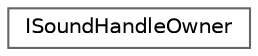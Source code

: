 digraph "Graphical Class Hierarchy"
{
 // INTERACTIVE_SVG=YES
 // LATEX_PDF_SIZE
  bgcolor="transparent";
  edge [fontname=Helvetica,fontsize=10,labelfontname=Helvetica,labelfontsize=10];
  node [fontname=Helvetica,fontsize=10,shape=box,height=0.2,width=0.4];
  rankdir="LR";
  Node0 [id="Node000000",label="ISoundHandleOwner",height=0.2,width=0.4,color="grey40", fillcolor="white", style="filled",URL="$d6/dc8/classISoundHandleOwner.html",tooltip="An interface to be used for any classes that we want to respond to SoundHandle updates TODO: Add a ch..."];
}
